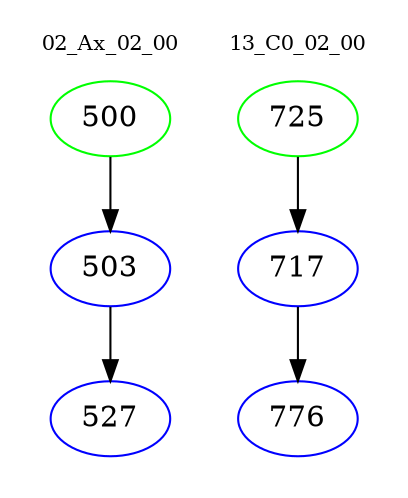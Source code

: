 digraph{
subgraph cluster_0 {
color = white
label = "02_Ax_02_00";
fontsize=10;
T0_500 [label="500", color="green"]
T0_500 -> T0_503 [color="black"]
T0_503 [label="503", color="blue"]
T0_503 -> T0_527 [color="black"]
T0_527 [label="527", color="blue"]
}
subgraph cluster_1 {
color = white
label = "13_C0_02_00";
fontsize=10;
T1_725 [label="725", color="green"]
T1_725 -> T1_717 [color="black"]
T1_717 [label="717", color="blue"]
T1_717 -> T1_776 [color="black"]
T1_776 [label="776", color="blue"]
}
}
